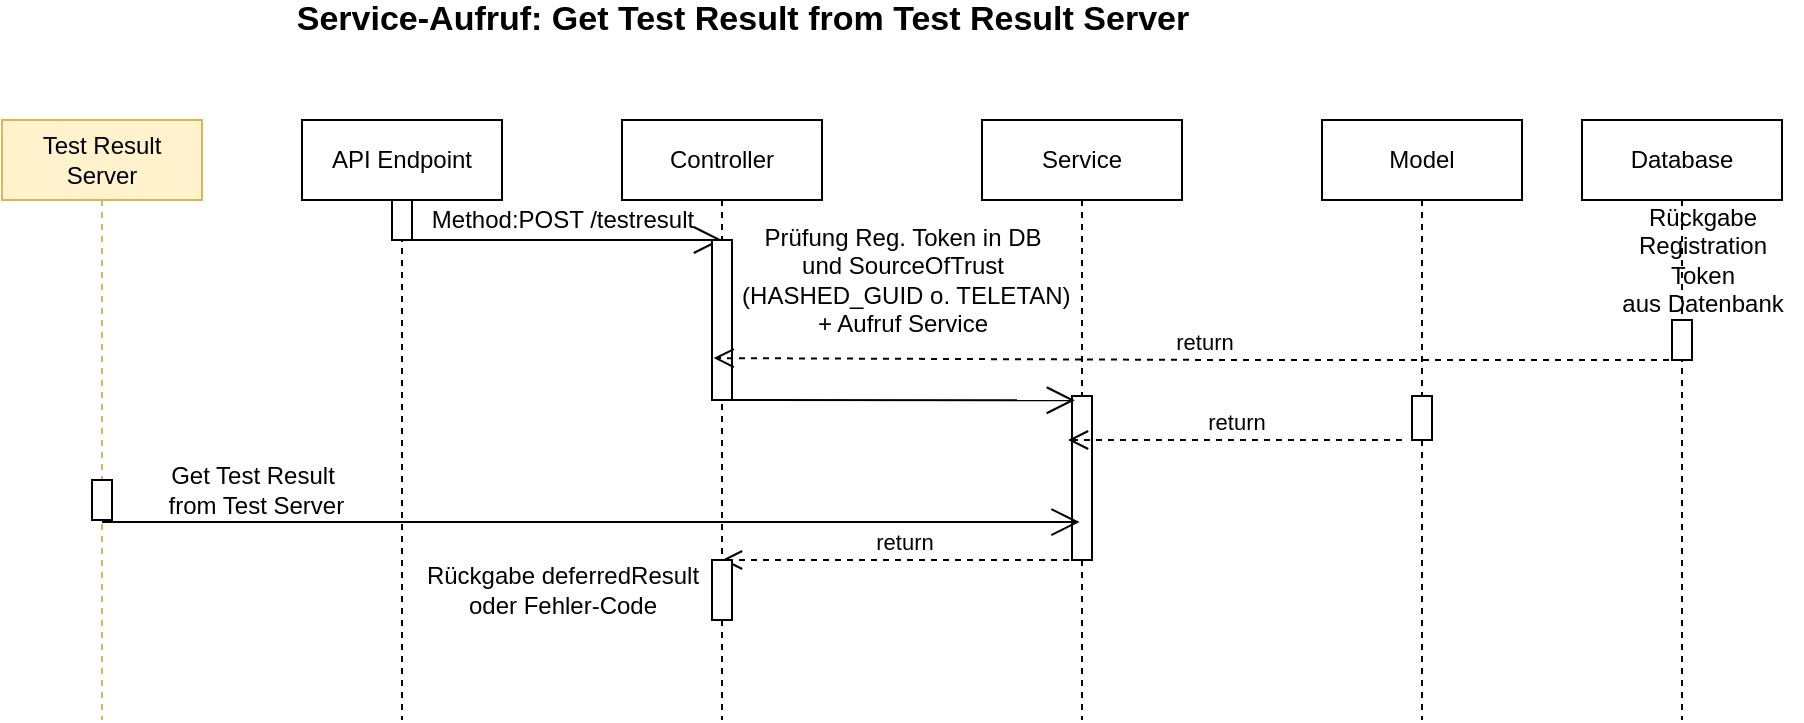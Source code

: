 <mxfile version="14.7.0" type="github">
  <diagram id="3oNs5fxuG2grTaYNeIHR" name="Page-1">
    <mxGraphModel dx="1182" dy="764" grid="1" gridSize="10" guides="1" tooltips="1" connect="1" arrows="1" fold="1" page="1" pageScale="1" pageWidth="827" pageHeight="1169" math="0" shadow="0">
      <root>
        <mxCell id="0" />
        <mxCell id="1" parent="0" />
        <mxCell id="_gLoM9S2t7sjp2gbZ2T--2" value="API Endpoint" style="shape=umlLifeline;perimeter=lifelinePerimeter;whiteSpace=wrap;html=1;container=1;collapsible=0;recursiveResize=0;outlineConnect=0;" parent="1" vertex="1">
          <mxGeometry x="170" y="70" width="100" height="300" as="geometry" />
        </mxCell>
        <mxCell id="_gLoM9S2t7sjp2gbZ2T--4" value="Controller" style="shape=umlLifeline;perimeter=lifelinePerimeter;whiteSpace=wrap;html=1;container=1;collapsible=0;recursiveResize=0;outlineConnect=0;" parent="1" vertex="1">
          <mxGeometry x="330" y="70" width="100" height="300" as="geometry" />
        </mxCell>
        <mxCell id="_gLoM9S2t7sjp2gbZ2T--5" value="Service" style="shape=umlLifeline;perimeter=lifelinePerimeter;whiteSpace=wrap;html=1;container=1;collapsible=0;recursiveResize=0;outlineConnect=0;" parent="1" vertex="1">
          <mxGeometry x="510" y="70" width="100" height="300" as="geometry" />
        </mxCell>
        <mxCell id="_gLoM9S2t7sjp2gbZ2T--27" value="" style="html=1;points=[];perimeter=orthogonalPerimeter;" parent="_gLoM9S2t7sjp2gbZ2T--5" vertex="1">
          <mxGeometry x="45" y="138" width="10" height="82" as="geometry" />
        </mxCell>
        <mxCell id="_gLoM9S2t7sjp2gbZ2T--6" value="Database" style="shape=umlLifeline;perimeter=lifelinePerimeter;whiteSpace=wrap;html=1;container=1;collapsible=0;recursiveResize=0;outlineConnect=0;" parent="1" vertex="1">
          <mxGeometry x="810" y="70" width="100" height="300" as="geometry" />
        </mxCell>
        <mxCell id="_gLoM9S2t7sjp2gbZ2T--37" value="" style="html=1;points=[];perimeter=orthogonalPerimeter;" parent="_gLoM9S2t7sjp2gbZ2T--6" vertex="1">
          <mxGeometry x="45" y="100" width="10" height="20" as="geometry" />
        </mxCell>
        <mxCell id="_gLoM9S2t7sjp2gbZ2T--10" value="&lt;font style=&quot;font-size: 17px&quot;&gt;&lt;b&gt;Service-Aufruf: Get Test Result from Test Result Server&lt;/b&gt;&lt;/font&gt;" style="text;html=1;align=center;verticalAlign=middle;resizable=0;points=[];autosize=1;strokeColor=none;" parent="1" vertex="1">
          <mxGeometry x="160" y="10" width="460" height="20" as="geometry" />
        </mxCell>
        <mxCell id="_gLoM9S2t7sjp2gbZ2T--13" value="Test Result Server" style="shape=umlLifeline;perimeter=lifelinePerimeter;whiteSpace=wrap;html=1;container=1;collapsible=0;recursiveResize=0;outlineConnect=0;fillColor=#fff2cc;strokeColor=#d6b656;" parent="1" vertex="1">
          <mxGeometry x="20" y="70" width="100" height="300" as="geometry" />
        </mxCell>
        <mxCell id="_gLoM9S2t7sjp2gbZ2T--14" value="" style="html=1;points=[];perimeter=orthogonalPerimeter;" parent="1" vertex="1">
          <mxGeometry x="215" y="110" width="10" height="20" as="geometry" />
        </mxCell>
        <mxCell id="_gLoM9S2t7sjp2gbZ2T--15" value="Method:POST /testresult" style="text;html=1;align=center;verticalAlign=middle;resizable=0;points=[];autosize=1;strokeColor=none;" parent="1" vertex="1">
          <mxGeometry x="225" y="110" width="150" height="20" as="geometry" />
        </mxCell>
        <mxCell id="_gLoM9S2t7sjp2gbZ2T--18" value="" style="endArrow=open;endFill=1;endSize=12;html=1;" parent="1" edge="1">
          <mxGeometry width="160" relative="1" as="geometry">
            <mxPoint x="225" y="130" as="sourcePoint" />
            <mxPoint x="380" y="130" as="targetPoint" />
          </mxGeometry>
        </mxCell>
        <mxCell id="_gLoM9S2t7sjp2gbZ2T--19" value="" style="html=1;points=[];perimeter=orthogonalPerimeter;" parent="1" vertex="1">
          <mxGeometry x="65" y="250" width="10" height="20" as="geometry" />
        </mxCell>
        <mxCell id="_gLoM9S2t7sjp2gbZ2T--21" value="Get Test Result&lt;br&gt;&amp;nbsp;from Test Server" style="text;html=1;align=center;verticalAlign=middle;resizable=0;points=[];autosize=1;strokeColor=none;" parent="1" vertex="1">
          <mxGeometry x="90" y="240" width="110" height="30" as="geometry" />
        </mxCell>
        <mxCell id="_gLoM9S2t7sjp2gbZ2T--22" value="" style="html=1;points=[];perimeter=orthogonalPerimeter;" parent="1" vertex="1">
          <mxGeometry x="375" y="130" width="10" height="80" as="geometry" />
        </mxCell>
        <mxCell id="_gLoM9S2t7sjp2gbZ2T--23" value="Prüfung Reg. Token in DB&lt;br&gt;und SourceOfTrust&lt;br&gt;&amp;nbsp;(HASHED_GUID o. TELETAN)&lt;br&gt;+ Aufruf Service" style="text;html=1;align=center;verticalAlign=middle;resizable=0;points=[];autosize=1;strokeColor=none;" parent="1" vertex="1">
          <mxGeometry x="380" y="120" width="180" height="60" as="geometry" />
        </mxCell>
        <mxCell id="_gLoM9S2t7sjp2gbZ2T--24" value="" style="endArrow=open;endFill=1;endSize=12;html=1;entryX=0.143;entryY=0.026;entryDx=0;entryDy=0;entryPerimeter=0;" parent="1" target="_gLoM9S2t7sjp2gbZ2T--27" edge="1">
          <mxGeometry width="160" relative="1" as="geometry">
            <mxPoint x="385" y="210" as="sourcePoint" />
            <mxPoint x="550" y="210" as="targetPoint" />
          </mxGeometry>
        </mxCell>
        <mxCell id="_gLoM9S2t7sjp2gbZ2T--29" value="" style="endArrow=open;endFill=1;endSize=12;html=1;entryX=0.021;entryY=1.017;entryDx=0;entryDy=0;entryPerimeter=0;" parent="1" source="_gLoM9S2t7sjp2gbZ2T--13" edge="1">
          <mxGeometry width="160" relative="1" as="geometry">
            <mxPoint x="395" y="270" as="sourcePoint" />
            <mxPoint x="558.78" y="271.02" as="targetPoint" />
          </mxGeometry>
        </mxCell>
        <mxCell id="_gLoM9S2t7sjp2gbZ2T--41" value="return" style="html=1;verticalAlign=bottom;endArrow=open;dashed=1;endSize=8;entryX=0.083;entryY=0.738;entryDx=0;entryDy=0;entryPerimeter=0;" parent="1" target="_gLoM9S2t7sjp2gbZ2T--22" edge="1" source="_gLoM9S2t7sjp2gbZ2T--6">
          <mxGeometry x="-0.011" relative="1" as="geometry">
            <mxPoint x="740" y="190" as="sourcePoint" />
            <mxPoint x="384" y="190" as="targetPoint" />
            <Array as="points">
              <mxPoint x="690" y="190" />
              <mxPoint x="630" y="190" />
            </Array>
            <mxPoint as="offset" />
          </mxGeometry>
        </mxCell>
        <mxCell id="_gLoM9S2t7sjp2gbZ2T--43" value="Rückgabe &lt;br&gt;Registration &lt;br&gt;Token &lt;br&gt;aus Datenbank" style="text;html=1;align=center;verticalAlign=middle;resizable=0;points=[];autosize=1;strokeColor=none;" parent="1" vertex="1">
          <mxGeometry x="820" y="110" width="100" height="60" as="geometry" />
        </mxCell>
        <mxCell id="VYqTh9acs5qkJP0rl9bG-1" value="return" style="html=1;verticalAlign=bottom;endArrow=open;dashed=1;endSize=8;" parent="1" source="_gLoM9S2t7sjp2gbZ2T--5" target="_gLoM9S2t7sjp2gbZ2T--4" edge="1">
          <mxGeometry x="-0.011" relative="1" as="geometry">
            <mxPoint x="714" y="330" as="sourcePoint" />
            <mxPoint x="350.0" y="330" as="targetPoint" />
            <Array as="points">
              <mxPoint x="550" y="290" />
            </Array>
            <mxPoint as="offset" />
          </mxGeometry>
        </mxCell>
        <mxCell id="VYqTh9acs5qkJP0rl9bG-2" value="" style="html=1;points=[];perimeter=orthogonalPerimeter;" parent="1" vertex="1">
          <mxGeometry x="375" y="290" width="10" height="30" as="geometry" />
        </mxCell>
        <mxCell id="VYqTh9acs5qkJP0rl9bG-4" value="Rückgabe deferredResult &lt;br&gt;oder Fehler-Code" style="text;html=1;align=center;verticalAlign=middle;resizable=0;points=[];autosize=1;strokeColor=none;" parent="1" vertex="1">
          <mxGeometry x="225" y="290" width="150" height="30" as="geometry" />
        </mxCell>
        <mxCell id="QTBX9iI1UTGc7h64jRrQ-1" value="Model" style="shape=umlLifeline;perimeter=lifelinePerimeter;whiteSpace=wrap;html=1;container=1;collapsible=0;recursiveResize=0;outlineConnect=0;" vertex="1" parent="1">
          <mxGeometry x="680" y="70" width="100" height="300" as="geometry" />
        </mxCell>
        <mxCell id="QTBX9iI1UTGc7h64jRrQ-2" value="" style="html=1;points=[];perimeter=orthogonalPerimeter;" vertex="1" parent="QTBX9iI1UTGc7h64jRrQ-1">
          <mxGeometry x="45" y="138" width="10" height="22" as="geometry" />
        </mxCell>
        <mxCell id="QTBX9iI1UTGc7h64jRrQ-4" value="return" style="html=1;verticalAlign=bottom;endArrow=open;dashed=1;endSize=8;" edge="1" parent="1">
          <mxGeometry relative="1" as="geometry">
            <mxPoint x="720" y="230" as="sourcePoint" />
            <mxPoint x="553" y="230" as="targetPoint" />
          </mxGeometry>
        </mxCell>
      </root>
    </mxGraphModel>
  </diagram>
</mxfile>
